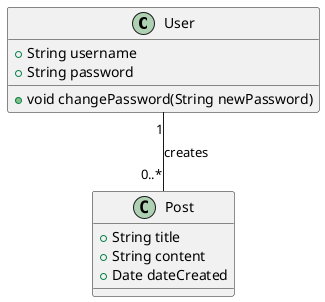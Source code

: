 @startuml test
class User {
    +String username
    +String password
    +void changePassword(String newPassword)
}

class Post {
    +String title
    +String content
    +Date dateCreated
}

User "1" -- "0..*" Post : creates
@enduml